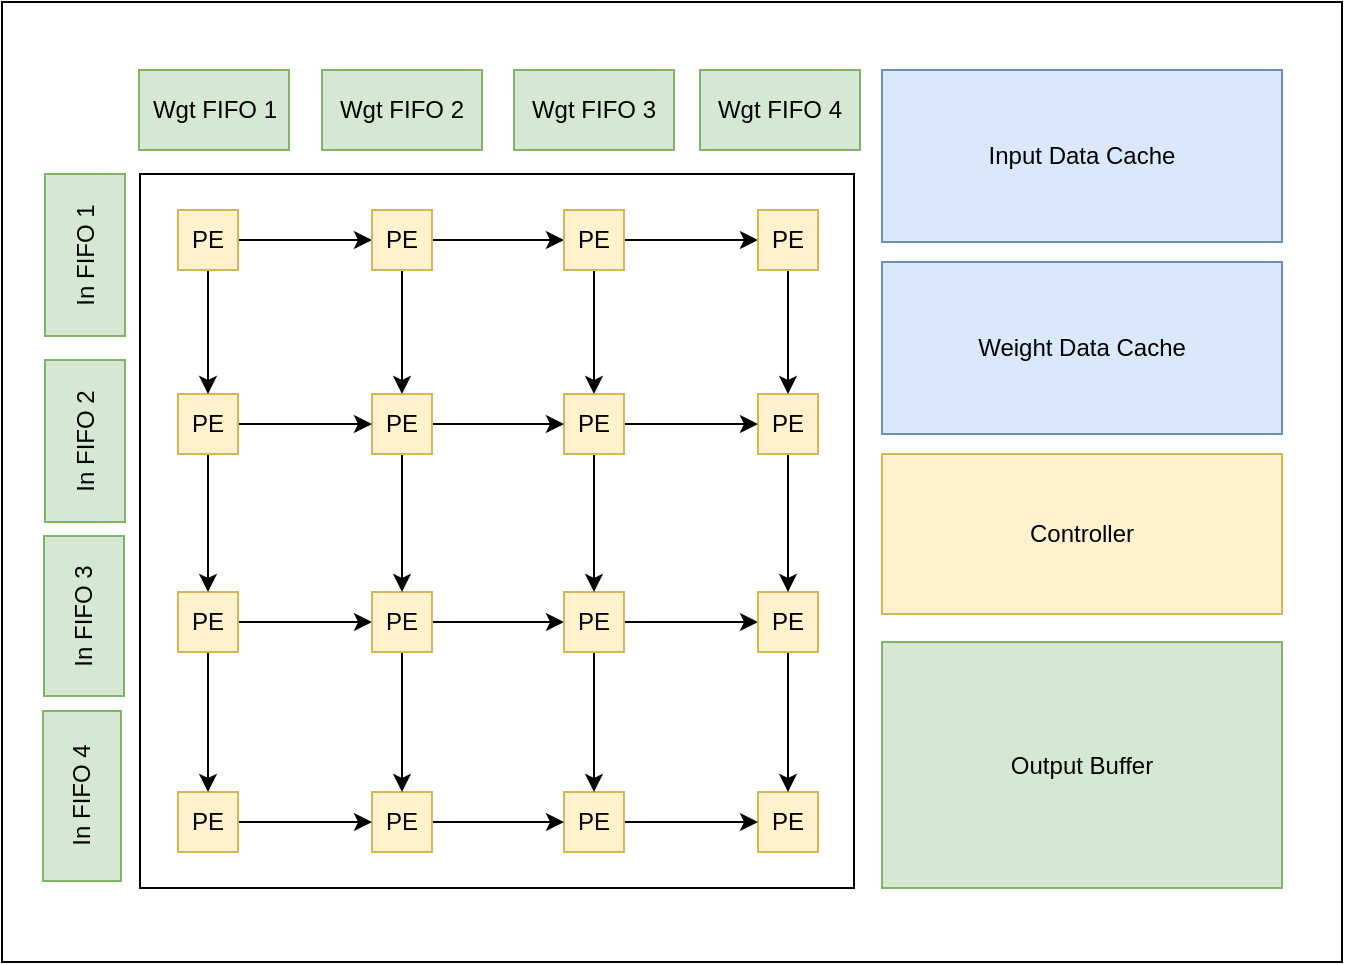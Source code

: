 <mxfile version="23.1.2" type="github">
  <diagram name="Page-1" id="kObWJj5i_zT9LaBl0vDd">
    <mxGraphModel dx="1587" dy="1135" grid="1" gridSize="10" guides="1" tooltips="1" connect="1" arrows="1" fold="1" page="1" pageScale="1" pageWidth="850" pageHeight="1100" math="0" shadow="0">
      <root>
        <mxCell id="0" />
        <mxCell id="1" parent="0" />
        <mxCell id="RmzyCrjycOw2henDT9Kv-1" value="" style="rounded=0;whiteSpace=wrap;html=1;" vertex="1" parent="1">
          <mxGeometry x="-10" y="70" width="670" height="480" as="geometry" />
        </mxCell>
        <mxCell id="RmzyCrjycOw2henDT9Kv-2" value="" style="whiteSpace=wrap;html=1;aspect=fixed;shadow=0;" vertex="1" parent="1">
          <mxGeometry x="59" y="156" width="357" height="357" as="geometry" />
        </mxCell>
        <mxCell id="RmzyCrjycOw2henDT9Kv-3" value="PE" style="whiteSpace=wrap;html=1;aspect=fixed;fillColor=#fff2cc;strokeColor=#d6b656;" vertex="1" parent="1">
          <mxGeometry x="368" y="465" width="30" height="30" as="geometry" />
        </mxCell>
        <mxCell id="RmzyCrjycOw2henDT9Kv-4" style="edgeStyle=orthogonalEdgeStyle;rounded=0;orthogonalLoop=1;jettySize=auto;html=1;entryX=0;entryY=0.5;entryDx=0;entryDy=0;" edge="1" parent="1" source="RmzyCrjycOw2henDT9Kv-5" target="RmzyCrjycOw2henDT9Kv-3">
          <mxGeometry relative="1" as="geometry" />
        </mxCell>
        <mxCell id="RmzyCrjycOw2henDT9Kv-5" value="PE" style="whiteSpace=wrap;html=1;aspect=fixed;fillColor=#fff2cc;strokeColor=#d6b656;" vertex="1" parent="1">
          <mxGeometry x="271" y="465" width="30" height="30" as="geometry" />
        </mxCell>
        <mxCell id="RmzyCrjycOw2henDT9Kv-6" style="edgeStyle=orthogonalEdgeStyle;rounded=0;orthogonalLoop=1;jettySize=auto;html=1;entryX=0;entryY=0.5;entryDx=0;entryDy=0;" edge="1" parent="1" source="RmzyCrjycOw2henDT9Kv-7" target="RmzyCrjycOw2henDT9Kv-5">
          <mxGeometry relative="1" as="geometry" />
        </mxCell>
        <mxCell id="RmzyCrjycOw2henDT9Kv-7" value="PE" style="whiteSpace=wrap;html=1;aspect=fixed;fillColor=#fff2cc;strokeColor=#d6b656;" vertex="1" parent="1">
          <mxGeometry x="175" y="465" width="30" height="30" as="geometry" />
        </mxCell>
        <mxCell id="RmzyCrjycOw2henDT9Kv-8" style="edgeStyle=orthogonalEdgeStyle;rounded=0;orthogonalLoop=1;jettySize=auto;html=1;entryX=0;entryY=0.5;entryDx=0;entryDy=0;" edge="1" parent="1" source="RmzyCrjycOw2henDT9Kv-9" target="RmzyCrjycOw2henDT9Kv-7">
          <mxGeometry relative="1" as="geometry" />
        </mxCell>
        <mxCell id="RmzyCrjycOw2henDT9Kv-9" value="PE" style="whiteSpace=wrap;html=1;aspect=fixed;fillColor=#fff2cc;strokeColor=#d6b656;" vertex="1" parent="1">
          <mxGeometry x="78" y="465" width="30" height="30" as="geometry" />
        </mxCell>
        <mxCell id="RmzyCrjycOw2henDT9Kv-10" style="edgeStyle=orthogonalEdgeStyle;rounded=0;orthogonalLoop=1;jettySize=auto;html=1;" edge="1" parent="1" source="RmzyCrjycOw2henDT9Kv-12" target="RmzyCrjycOw2henDT9Kv-15">
          <mxGeometry relative="1" as="geometry" />
        </mxCell>
        <mxCell id="RmzyCrjycOw2henDT9Kv-11" style="edgeStyle=orthogonalEdgeStyle;rounded=0;orthogonalLoop=1;jettySize=auto;html=1;entryX=0.5;entryY=0;entryDx=0;entryDy=0;" edge="1" parent="1" source="RmzyCrjycOw2henDT9Kv-12" target="RmzyCrjycOw2henDT9Kv-9">
          <mxGeometry relative="1" as="geometry" />
        </mxCell>
        <mxCell id="RmzyCrjycOw2henDT9Kv-12" value="PE" style="whiteSpace=wrap;html=1;aspect=fixed;fillColor=#fff2cc;strokeColor=#d6b656;" vertex="1" parent="1">
          <mxGeometry x="78" y="365" width="30" height="30" as="geometry" />
        </mxCell>
        <mxCell id="RmzyCrjycOw2henDT9Kv-13" style="edgeStyle=orthogonalEdgeStyle;rounded=0;orthogonalLoop=1;jettySize=auto;html=1;entryX=0;entryY=0.5;entryDx=0;entryDy=0;" edge="1" parent="1" source="RmzyCrjycOw2henDT9Kv-15" target="RmzyCrjycOw2henDT9Kv-18">
          <mxGeometry relative="1" as="geometry" />
        </mxCell>
        <mxCell id="RmzyCrjycOw2henDT9Kv-14" style="edgeStyle=orthogonalEdgeStyle;rounded=0;orthogonalLoop=1;jettySize=auto;html=1;entryX=0.5;entryY=0;entryDx=0;entryDy=0;" edge="1" parent="1" source="RmzyCrjycOw2henDT9Kv-15" target="RmzyCrjycOw2henDT9Kv-7">
          <mxGeometry relative="1" as="geometry">
            <mxPoint x="190" y="461" as="targetPoint" />
          </mxGeometry>
        </mxCell>
        <mxCell id="RmzyCrjycOw2henDT9Kv-15" value="PE" style="whiteSpace=wrap;html=1;aspect=fixed;fillColor=#fff2cc;strokeColor=#d6b656;" vertex="1" parent="1">
          <mxGeometry x="175" y="365" width="30" height="30" as="geometry" />
        </mxCell>
        <mxCell id="RmzyCrjycOw2henDT9Kv-16" style="edgeStyle=orthogonalEdgeStyle;rounded=0;orthogonalLoop=1;jettySize=auto;html=1;entryX=0;entryY=0.5;entryDx=0;entryDy=0;" edge="1" parent="1" source="RmzyCrjycOw2henDT9Kv-18" target="RmzyCrjycOw2henDT9Kv-20">
          <mxGeometry relative="1" as="geometry" />
        </mxCell>
        <mxCell id="RmzyCrjycOw2henDT9Kv-17" style="edgeStyle=orthogonalEdgeStyle;rounded=0;orthogonalLoop=1;jettySize=auto;html=1;entryX=0.5;entryY=0;entryDx=0;entryDy=0;" edge="1" parent="1" source="RmzyCrjycOw2henDT9Kv-18" target="RmzyCrjycOw2henDT9Kv-5">
          <mxGeometry relative="1" as="geometry" />
        </mxCell>
        <mxCell id="RmzyCrjycOw2henDT9Kv-18" value="PE" style="whiteSpace=wrap;html=1;aspect=fixed;fillColor=#fff2cc;strokeColor=#d6b656;" vertex="1" parent="1">
          <mxGeometry x="271" y="365" width="30" height="30" as="geometry" />
        </mxCell>
        <mxCell id="RmzyCrjycOw2henDT9Kv-19" style="edgeStyle=orthogonalEdgeStyle;rounded=0;orthogonalLoop=1;jettySize=auto;html=1;entryX=0.5;entryY=0;entryDx=0;entryDy=0;" edge="1" parent="1" source="RmzyCrjycOw2henDT9Kv-20" target="RmzyCrjycOw2henDT9Kv-3">
          <mxGeometry relative="1" as="geometry" />
        </mxCell>
        <mxCell id="RmzyCrjycOw2henDT9Kv-20" value="PE" style="whiteSpace=wrap;html=1;aspect=fixed;fillColor=#fff2cc;strokeColor=#d6b656;" vertex="1" parent="1">
          <mxGeometry x="368" y="365" width="30" height="30" as="geometry" />
        </mxCell>
        <mxCell id="RmzyCrjycOw2henDT9Kv-21" style="edgeStyle=orthogonalEdgeStyle;rounded=0;orthogonalLoop=1;jettySize=auto;html=1;" edge="1" parent="1" source="RmzyCrjycOw2henDT9Kv-22" target="RmzyCrjycOw2henDT9Kv-20">
          <mxGeometry relative="1" as="geometry" />
        </mxCell>
        <mxCell id="RmzyCrjycOw2henDT9Kv-22" value="PE" style="whiteSpace=wrap;html=1;aspect=fixed;fillColor=#fff2cc;strokeColor=#d6b656;" vertex="1" parent="1">
          <mxGeometry x="368" y="266" width="30" height="30" as="geometry" />
        </mxCell>
        <mxCell id="RmzyCrjycOw2henDT9Kv-23" style="edgeStyle=orthogonalEdgeStyle;rounded=0;orthogonalLoop=1;jettySize=auto;html=1;entryX=0;entryY=0.5;entryDx=0;entryDy=0;" edge="1" parent="1" source="RmzyCrjycOw2henDT9Kv-25" target="RmzyCrjycOw2henDT9Kv-22">
          <mxGeometry relative="1" as="geometry" />
        </mxCell>
        <mxCell id="RmzyCrjycOw2henDT9Kv-24" style="edgeStyle=orthogonalEdgeStyle;rounded=0;orthogonalLoop=1;jettySize=auto;html=1;" edge="1" parent="1" source="RmzyCrjycOw2henDT9Kv-25" target="RmzyCrjycOw2henDT9Kv-18">
          <mxGeometry relative="1" as="geometry" />
        </mxCell>
        <mxCell id="RmzyCrjycOw2henDT9Kv-25" value="PE" style="whiteSpace=wrap;html=1;aspect=fixed;fillColor=#fff2cc;strokeColor=#d6b656;" vertex="1" parent="1">
          <mxGeometry x="271" y="266" width="30" height="30" as="geometry" />
        </mxCell>
        <mxCell id="RmzyCrjycOw2henDT9Kv-26" style="edgeStyle=orthogonalEdgeStyle;rounded=0;orthogonalLoop=1;jettySize=auto;html=1;entryX=0;entryY=0.5;entryDx=0;entryDy=0;" edge="1" parent="1" source="RmzyCrjycOw2henDT9Kv-28" target="RmzyCrjycOw2henDT9Kv-25">
          <mxGeometry relative="1" as="geometry" />
        </mxCell>
        <mxCell id="RmzyCrjycOw2henDT9Kv-27" style="edgeStyle=orthogonalEdgeStyle;rounded=0;orthogonalLoop=1;jettySize=auto;html=1;entryX=0.5;entryY=0;entryDx=0;entryDy=0;" edge="1" parent="1" source="RmzyCrjycOw2henDT9Kv-28" target="RmzyCrjycOw2henDT9Kv-15">
          <mxGeometry relative="1" as="geometry" />
        </mxCell>
        <mxCell id="RmzyCrjycOw2henDT9Kv-28" value="PE" style="whiteSpace=wrap;html=1;aspect=fixed;fillColor=#fff2cc;strokeColor=#d6b656;" vertex="1" parent="1">
          <mxGeometry x="175" y="266" width="30" height="30" as="geometry" />
        </mxCell>
        <mxCell id="RmzyCrjycOw2henDT9Kv-29" style="edgeStyle=orthogonalEdgeStyle;rounded=0;orthogonalLoop=1;jettySize=auto;html=1;entryX=0;entryY=0.5;entryDx=0;entryDy=0;" edge="1" parent="1" source="RmzyCrjycOw2henDT9Kv-31" target="RmzyCrjycOw2henDT9Kv-28">
          <mxGeometry relative="1" as="geometry" />
        </mxCell>
        <mxCell id="RmzyCrjycOw2henDT9Kv-30" style="edgeStyle=orthogonalEdgeStyle;rounded=0;orthogonalLoop=1;jettySize=auto;html=1;entryX=0.5;entryY=0;entryDx=0;entryDy=0;" edge="1" parent="1" source="RmzyCrjycOw2henDT9Kv-31" target="RmzyCrjycOw2henDT9Kv-12">
          <mxGeometry relative="1" as="geometry" />
        </mxCell>
        <mxCell id="RmzyCrjycOw2henDT9Kv-31" value="PE" style="whiteSpace=wrap;html=1;aspect=fixed;fillColor=#fff2cc;strokeColor=#d6b656;" vertex="1" parent="1">
          <mxGeometry x="78" y="266" width="30" height="30" as="geometry" />
        </mxCell>
        <mxCell id="RmzyCrjycOw2henDT9Kv-32" style="edgeStyle=orthogonalEdgeStyle;rounded=0;orthogonalLoop=1;jettySize=auto;html=1;entryX=0;entryY=0.5;entryDx=0;entryDy=0;" edge="1" parent="1" source="RmzyCrjycOw2henDT9Kv-34" target="RmzyCrjycOw2henDT9Kv-37">
          <mxGeometry relative="1" as="geometry" />
        </mxCell>
        <mxCell id="RmzyCrjycOw2henDT9Kv-33" style="edgeStyle=orthogonalEdgeStyle;rounded=0;orthogonalLoop=1;jettySize=auto;html=1;entryX=0.5;entryY=0;entryDx=0;entryDy=0;" edge="1" parent="1" source="RmzyCrjycOw2henDT9Kv-34" target="RmzyCrjycOw2henDT9Kv-31">
          <mxGeometry relative="1" as="geometry" />
        </mxCell>
        <mxCell id="RmzyCrjycOw2henDT9Kv-34" value="PE" style="whiteSpace=wrap;html=1;aspect=fixed;fillColor=#fff2cc;strokeColor=#d6b656;" vertex="1" parent="1">
          <mxGeometry x="78" y="174" width="30" height="30" as="geometry" />
        </mxCell>
        <mxCell id="RmzyCrjycOw2henDT9Kv-35" style="edgeStyle=orthogonalEdgeStyle;rounded=0;orthogonalLoop=1;jettySize=auto;html=1;entryX=0;entryY=0.5;entryDx=0;entryDy=0;" edge="1" parent="1" source="RmzyCrjycOw2henDT9Kv-37" target="RmzyCrjycOw2henDT9Kv-40">
          <mxGeometry relative="1" as="geometry" />
        </mxCell>
        <mxCell id="RmzyCrjycOw2henDT9Kv-36" style="edgeStyle=orthogonalEdgeStyle;rounded=0;orthogonalLoop=1;jettySize=auto;html=1;entryX=0.5;entryY=0;entryDx=0;entryDy=0;" edge="1" parent="1" source="RmzyCrjycOw2henDT9Kv-37" target="RmzyCrjycOw2henDT9Kv-28">
          <mxGeometry relative="1" as="geometry" />
        </mxCell>
        <mxCell id="RmzyCrjycOw2henDT9Kv-37" value="PE" style="whiteSpace=wrap;html=1;aspect=fixed;fillColor=#fff2cc;strokeColor=#d6b656;" vertex="1" parent="1">
          <mxGeometry x="175" y="174" width="30" height="30" as="geometry" />
        </mxCell>
        <mxCell id="RmzyCrjycOw2henDT9Kv-38" style="edgeStyle=orthogonalEdgeStyle;rounded=0;orthogonalLoop=1;jettySize=auto;html=1;entryX=0;entryY=0.5;entryDx=0;entryDy=0;" edge="1" parent="1" source="RmzyCrjycOw2henDT9Kv-40" target="RmzyCrjycOw2henDT9Kv-42">
          <mxGeometry relative="1" as="geometry" />
        </mxCell>
        <mxCell id="RmzyCrjycOw2henDT9Kv-39" style="edgeStyle=orthogonalEdgeStyle;rounded=0;orthogonalLoop=1;jettySize=auto;html=1;entryX=0.5;entryY=0;entryDx=0;entryDy=0;" edge="1" parent="1" source="RmzyCrjycOw2henDT9Kv-40" target="RmzyCrjycOw2henDT9Kv-25">
          <mxGeometry relative="1" as="geometry" />
        </mxCell>
        <mxCell id="RmzyCrjycOw2henDT9Kv-40" value="PE" style="whiteSpace=wrap;html=1;aspect=fixed;fillColor=#fff2cc;strokeColor=#d6b656;" vertex="1" parent="1">
          <mxGeometry x="271" y="174" width="30" height="30" as="geometry" />
        </mxCell>
        <mxCell id="RmzyCrjycOw2henDT9Kv-41" style="edgeStyle=orthogonalEdgeStyle;rounded=0;orthogonalLoop=1;jettySize=auto;html=1;" edge="1" parent="1" source="RmzyCrjycOw2henDT9Kv-42" target="RmzyCrjycOw2henDT9Kv-22">
          <mxGeometry relative="1" as="geometry" />
        </mxCell>
        <mxCell id="RmzyCrjycOw2henDT9Kv-42" value="PE" style="whiteSpace=wrap;html=1;aspect=fixed;fillColor=#fff2cc;strokeColor=#d6b656;" vertex="1" parent="1">
          <mxGeometry x="368" y="174" width="30" height="30" as="geometry" />
        </mxCell>
        <mxCell id="RmzyCrjycOw2henDT9Kv-43" value="Wgt FIFO 1" style="rounded=0;whiteSpace=wrap;html=1;fillColor=#d5e8d4;strokeColor=#82b366;" vertex="1" parent="1">
          <mxGeometry x="58.5" y="104" width="75" height="40" as="geometry" />
        </mxCell>
        <mxCell id="RmzyCrjycOw2henDT9Kv-44" value="Output Buffer" style="rounded=0;whiteSpace=wrap;html=1;fillColor=#d5e8d4;strokeColor=#82b366;" vertex="1" parent="1">
          <mxGeometry x="430" y="390" width="200" height="123" as="geometry" />
        </mxCell>
        <mxCell id="RmzyCrjycOw2henDT9Kv-46" value="Controller" style="rounded=0;whiteSpace=wrap;html=1;fillColor=#fff2cc;strokeColor=#d6b656;" vertex="1" parent="1">
          <mxGeometry x="430" y="296" width="200" height="80" as="geometry" />
        </mxCell>
        <mxCell id="RmzyCrjycOw2henDT9Kv-56" value="Wgt FIFO 2" style="rounded=0;whiteSpace=wrap;html=1;fillColor=#d5e8d4;strokeColor=#82b366;" vertex="1" parent="1">
          <mxGeometry x="150" y="104" width="80" height="40" as="geometry" />
        </mxCell>
        <mxCell id="RmzyCrjycOw2henDT9Kv-57" value="Wgt FIFO 3" style="rounded=0;whiteSpace=wrap;html=1;fillColor=#d5e8d4;strokeColor=#82b366;" vertex="1" parent="1">
          <mxGeometry x="246" y="104" width="80" height="40" as="geometry" />
        </mxCell>
        <mxCell id="RmzyCrjycOw2henDT9Kv-58" value="Wgt FIFO 4" style="rounded=0;whiteSpace=wrap;html=1;fillColor=#d5e8d4;strokeColor=#82b366;" vertex="1" parent="1">
          <mxGeometry x="339" y="104" width="80" height="40" as="geometry" />
        </mxCell>
        <mxCell id="RmzyCrjycOw2henDT9Kv-61" value="In FIFO 2" style="rounded=0;whiteSpace=wrap;html=1;direction=south;rotation=-90;fillColor=#d5e8d4;strokeColor=#82b366;" vertex="1" parent="1">
          <mxGeometry x="-9" y="269.5" width="81" height="40" as="geometry" />
        </mxCell>
        <mxCell id="RmzyCrjycOw2henDT9Kv-62" value="In FIFO 3" style="rounded=0;whiteSpace=wrap;html=1;direction=south;rotation=-90;fillColor=#d5e8d4;strokeColor=#82b366;" vertex="1" parent="1">
          <mxGeometry x="-9" y="357" width="80" height="40" as="geometry" />
        </mxCell>
        <mxCell id="RmzyCrjycOw2henDT9Kv-63" value="In FIFO 4" style="rounded=0;whiteSpace=wrap;html=1;direction=south;rotation=-90;fillColor=#d5e8d4;strokeColor=#82b366;" vertex="1" parent="1">
          <mxGeometry x="-12.5" y="447.5" width="85" height="39" as="geometry" />
        </mxCell>
        <mxCell id="RmzyCrjycOw2henDT9Kv-64" value="In FIFO 1" style="rounded=0;whiteSpace=wrap;html=1;direction=south;rotation=-90;fillColor=#d5e8d4;strokeColor=#82b366;" vertex="1" parent="1">
          <mxGeometry x="-9" y="176.5" width="81" height="40" as="geometry" />
        </mxCell>
        <mxCell id="RmzyCrjycOw2henDT9Kv-65" value="Input Data Cache" style="rounded=0;whiteSpace=wrap;html=1;fillColor=#dae8fc;strokeColor=#6c8ebf;" vertex="1" parent="1">
          <mxGeometry x="430" y="104" width="200" height="86" as="geometry" />
        </mxCell>
        <mxCell id="RmzyCrjycOw2henDT9Kv-66" value="Weight Data Cache" style="rounded=0;whiteSpace=wrap;html=1;fillColor=#dae8fc;strokeColor=#6c8ebf;" vertex="1" parent="1">
          <mxGeometry x="430" y="200" width="200" height="86" as="geometry" />
        </mxCell>
      </root>
    </mxGraphModel>
  </diagram>
</mxfile>
